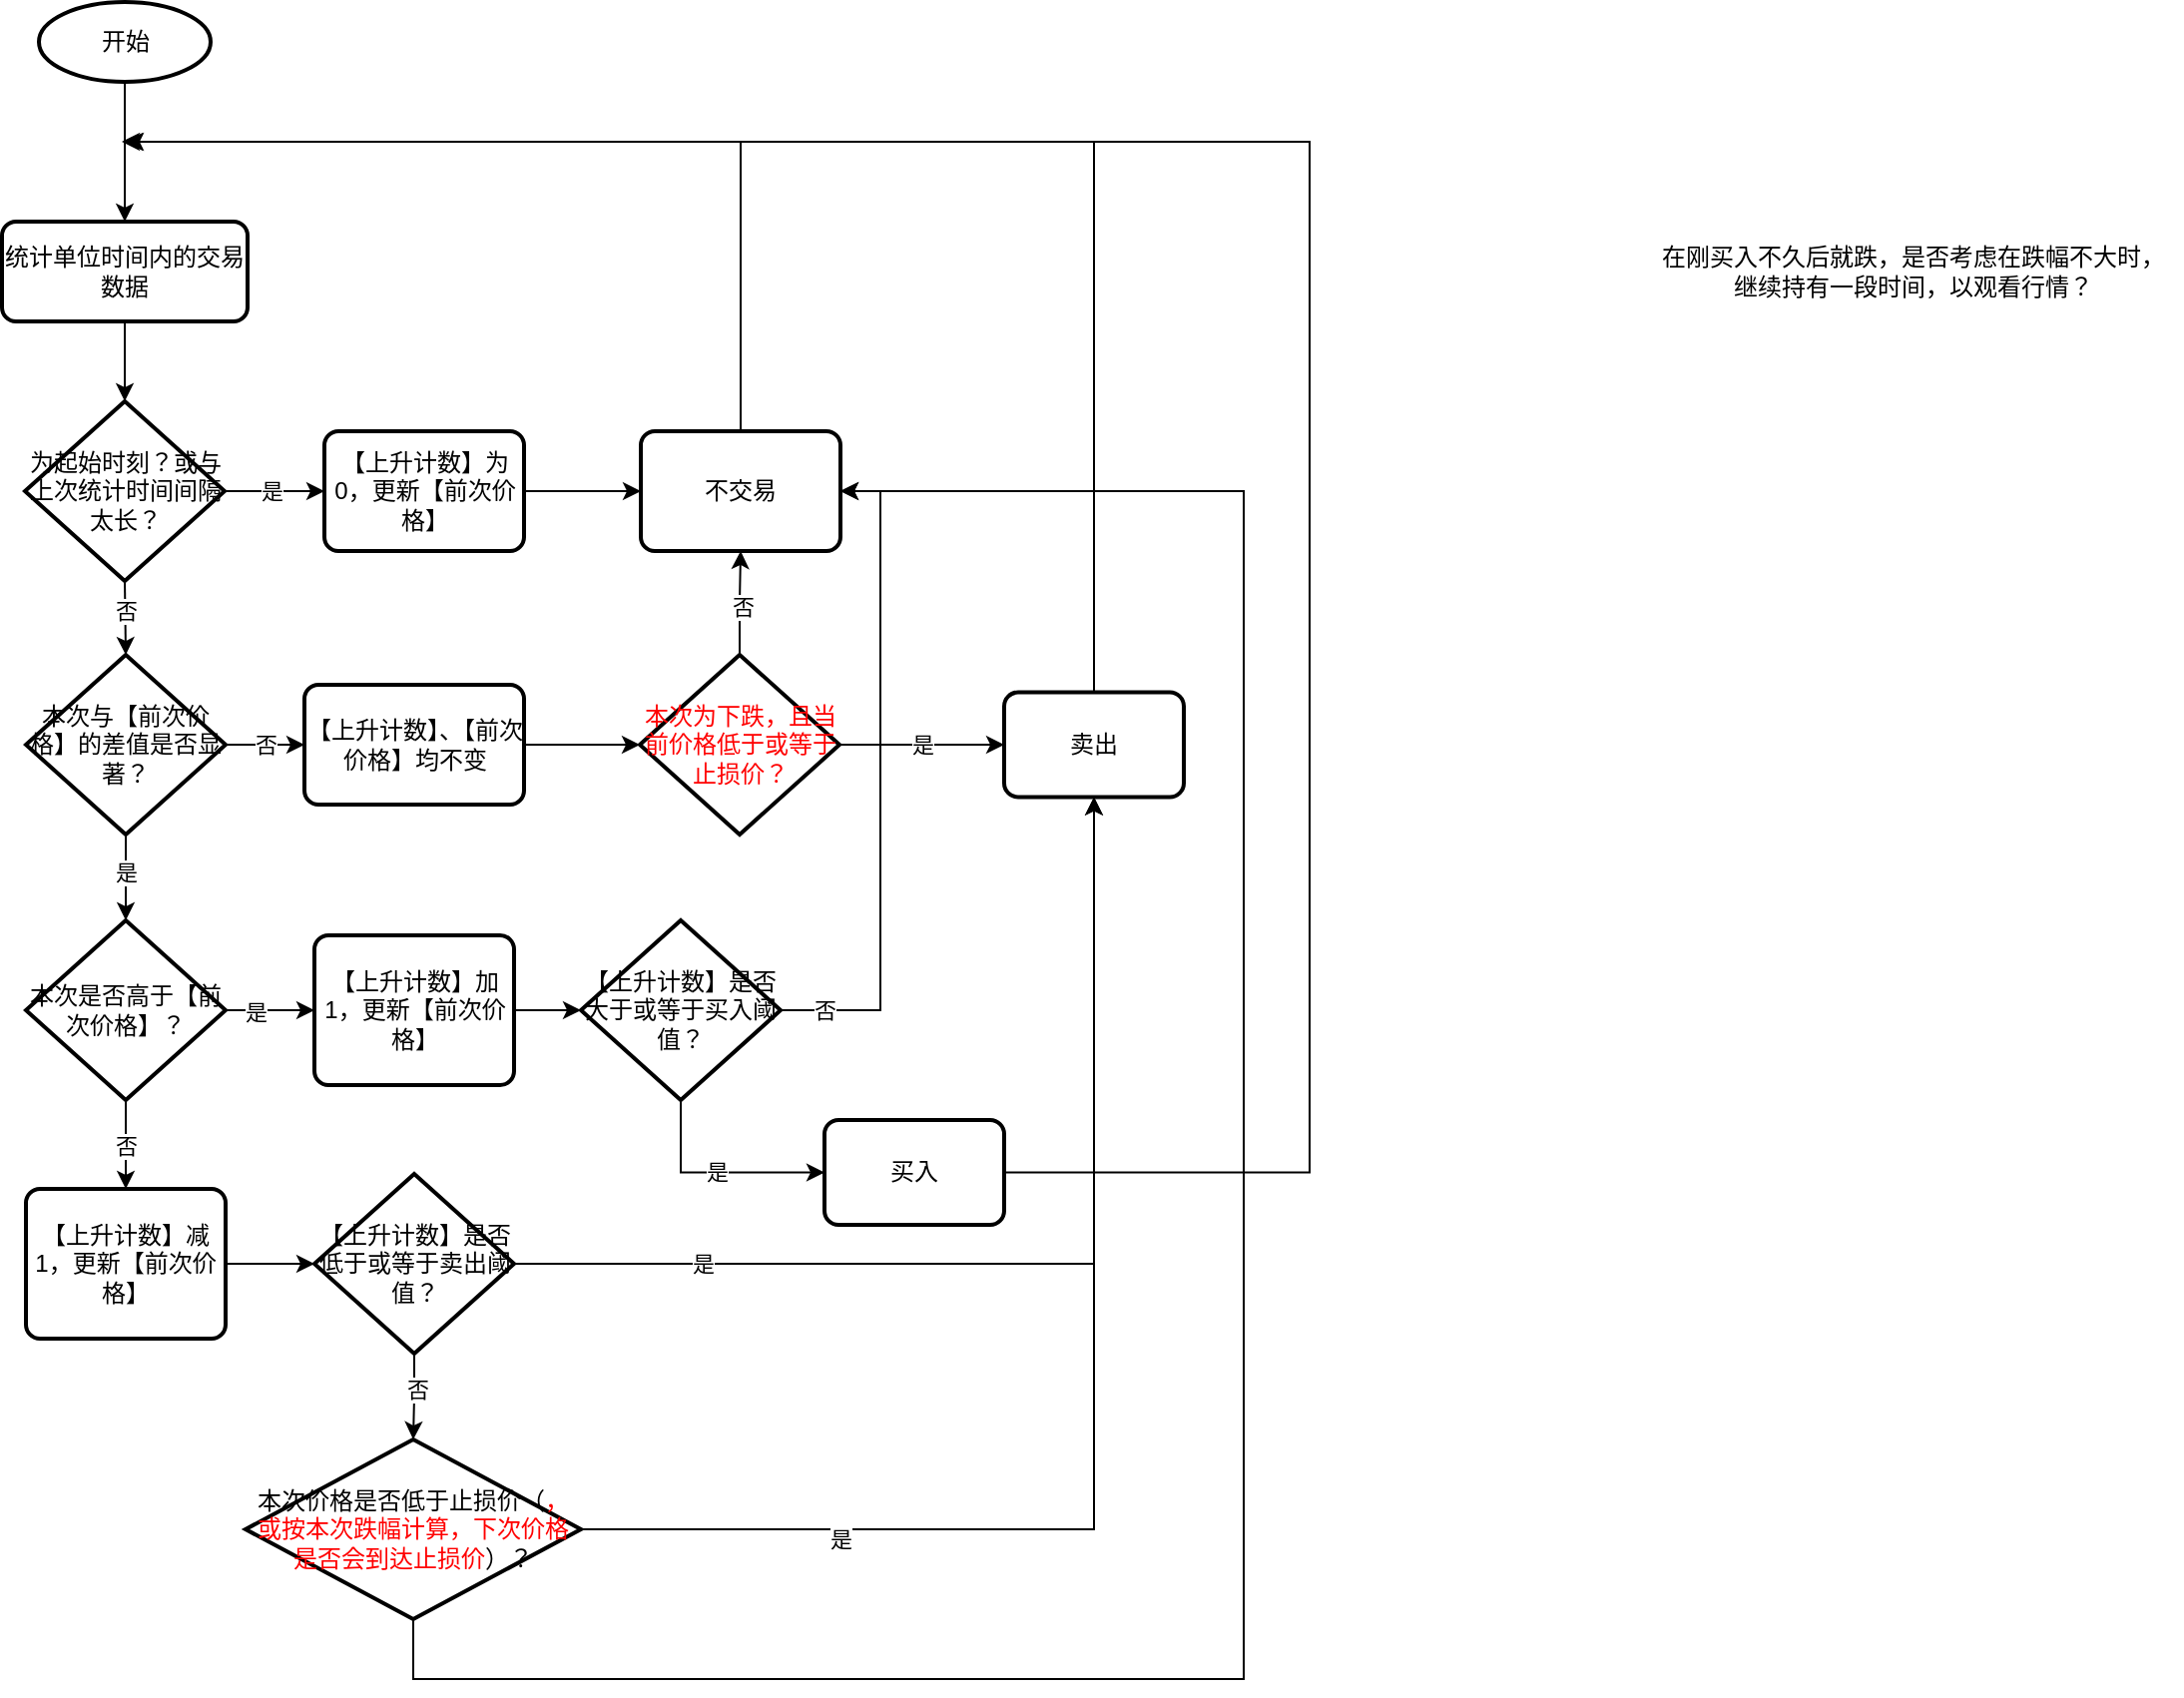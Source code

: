 <mxfile version="14.8.4" type="github">
  <diagram id="2ZFNNBM-ACg8ZISX8_SK" name="Page-1">
    <mxGraphModel dx="1361" dy="631" grid="1" gridSize="10" guides="1" tooltips="1" connect="1" arrows="1" fold="1" page="1" pageScale="1" pageWidth="1200" pageHeight="1920" math="0" shadow="0">
      <root>
        <mxCell id="0" />
        <mxCell id="1" parent="0" />
        <mxCell id="_Ceq1OB2dmYE29qhMk_X-7" style="edgeStyle=orthogonalEdgeStyle;rounded=0;orthogonalLoop=1;jettySize=auto;html=1;exitX=0.5;exitY=1;exitDx=0;exitDy=0;exitPerimeter=0;" parent="1" source="_Ceq1OB2dmYE29qhMk_X-1" target="_Ceq1OB2dmYE29qhMk_X-2" edge="1">
          <mxGeometry relative="1" as="geometry" />
        </mxCell>
        <mxCell id="_Ceq1OB2dmYE29qhMk_X-1" value="开始" style="strokeWidth=2;html=1;shape=mxgraph.flowchart.start_1;whiteSpace=wrap;" parent="1" vertex="1">
          <mxGeometry x="36.5" y="40" width="86" height="40" as="geometry" />
        </mxCell>
        <mxCell id="_Ceq1OB2dmYE29qhMk_X-8" style="edgeStyle=orthogonalEdgeStyle;rounded=0;orthogonalLoop=1;jettySize=auto;html=1;exitX=0.5;exitY=1;exitDx=0;exitDy=0;entryX=0.5;entryY=0;entryDx=0;entryDy=0;entryPerimeter=0;" parent="1" source="_Ceq1OB2dmYE29qhMk_X-2" target="_Ceq1OB2dmYE29qhMk_X-3" edge="1">
          <mxGeometry relative="1" as="geometry" />
        </mxCell>
        <mxCell id="_Ceq1OB2dmYE29qhMk_X-2" value="统计单位时间内的交易数据" style="rounded=1;whiteSpace=wrap;html=1;absoluteArcSize=1;arcSize=14;strokeWidth=2;" parent="1" vertex="1">
          <mxGeometry x="18" y="150" width="123" height="50" as="geometry" />
        </mxCell>
        <mxCell id="_Ceq1OB2dmYE29qhMk_X-5" style="edgeStyle=orthogonalEdgeStyle;rounded=0;orthogonalLoop=1;jettySize=auto;html=1;exitX=1;exitY=0.5;exitDx=0;exitDy=0;exitPerimeter=0;entryX=0;entryY=0.5;entryDx=0;entryDy=0;" parent="1" source="_Ceq1OB2dmYE29qhMk_X-3" target="_Ceq1OB2dmYE29qhMk_X-4" edge="1">
          <mxGeometry relative="1" as="geometry" />
        </mxCell>
        <mxCell id="_Ceq1OB2dmYE29qhMk_X-9" value="是" style="edgeLabel;html=1;align=center;verticalAlign=middle;resizable=0;points=[];" parent="_Ceq1OB2dmYE29qhMk_X-5" vertex="1" connectable="0">
          <mxGeometry x="-0.057" relative="1" as="geometry">
            <mxPoint as="offset" />
          </mxGeometry>
        </mxCell>
        <mxCell id="_Ceq1OB2dmYE29qhMk_X-11" style="edgeStyle=orthogonalEdgeStyle;rounded=0;orthogonalLoop=1;jettySize=auto;html=1;exitX=0.5;exitY=1;exitDx=0;exitDy=0;exitPerimeter=0;entryX=0.5;entryY=0;entryDx=0;entryDy=0;entryPerimeter=0;" parent="1" source="_Ceq1OB2dmYE29qhMk_X-3" target="_Ceq1OB2dmYE29qhMk_X-24" edge="1">
          <mxGeometry relative="1" as="geometry" />
        </mxCell>
        <mxCell id="_Ceq1OB2dmYE29qhMk_X-12" value="否" style="edgeLabel;html=1;align=center;verticalAlign=middle;resizable=0;points=[];" parent="_Ceq1OB2dmYE29qhMk_X-11" vertex="1" connectable="0">
          <mxGeometry x="-0.2" relative="1" as="geometry">
            <mxPoint as="offset" />
          </mxGeometry>
        </mxCell>
        <mxCell id="_Ceq1OB2dmYE29qhMk_X-3" value="为起始时刻？或与上次统计时间间隔太长？" style="strokeWidth=2;html=1;shape=mxgraph.flowchart.decision;whiteSpace=wrap;" parent="1" vertex="1">
          <mxGeometry x="29.5" y="240" width="100" height="90" as="geometry" />
        </mxCell>
        <mxCell id="_Ceq1OB2dmYE29qhMk_X-6" style="edgeStyle=orthogonalEdgeStyle;rounded=0;orthogonalLoop=1;jettySize=auto;html=1;exitX=0.5;exitY=0;exitDx=0;exitDy=0;" parent="1" source="_Ceq1OB2dmYE29qhMk_X-17" edge="1">
          <mxGeometry relative="1" as="geometry">
            <mxPoint x="79.5" y="110" as="targetPoint" />
            <Array as="points">
              <mxPoint x="388" y="110" />
            </Array>
          </mxGeometry>
        </mxCell>
        <mxCell id="_Ceq1OB2dmYE29qhMk_X-18" style="edgeStyle=orthogonalEdgeStyle;rounded=0;orthogonalLoop=1;jettySize=auto;html=1;exitX=1;exitY=0.5;exitDx=0;exitDy=0;entryX=0;entryY=0.5;entryDx=0;entryDy=0;" parent="1" source="_Ceq1OB2dmYE29qhMk_X-4" target="_Ceq1OB2dmYE29qhMk_X-17" edge="1">
          <mxGeometry relative="1" as="geometry" />
        </mxCell>
        <mxCell id="_Ceq1OB2dmYE29qhMk_X-4" value="【上升计数】为0，更新【前次价格】" style="rounded=1;whiteSpace=wrap;html=1;absoluteArcSize=1;arcSize=14;strokeWidth=2;" parent="1" vertex="1">
          <mxGeometry x="179.5" y="255" width="100" height="60" as="geometry" />
        </mxCell>
        <mxCell id="_Ceq1OB2dmYE29qhMk_X-17" value="不交易" style="rounded=1;whiteSpace=wrap;html=1;absoluteArcSize=1;arcSize=14;strokeWidth=2;" parent="1" vertex="1">
          <mxGeometry x="338" y="255" width="100" height="60" as="geometry" />
        </mxCell>
        <mxCell id="_Ceq1OB2dmYE29qhMk_X-29" value="否" style="edgeStyle=orthogonalEdgeStyle;rounded=0;orthogonalLoop=1;jettySize=auto;html=1;exitX=1;exitY=0.5;exitDx=0;exitDy=0;exitPerimeter=0;entryX=0;entryY=0.5;entryDx=0;entryDy=0;" parent="1" source="_Ceq1OB2dmYE29qhMk_X-24" target="_Ceq1OB2dmYE29qhMk_X-28" edge="1">
          <mxGeometry relative="1" as="geometry" />
        </mxCell>
        <mxCell id="_Ceq1OB2dmYE29qhMk_X-50" style="edgeStyle=orthogonalEdgeStyle;rounded=0;orthogonalLoop=1;jettySize=auto;html=1;exitX=0.5;exitY=1;exitDx=0;exitDy=0;exitPerimeter=0;entryX=0.5;entryY=0;entryDx=0;entryDy=0;entryPerimeter=0;" parent="1" source="_Ceq1OB2dmYE29qhMk_X-24" target="_Ceq1OB2dmYE29qhMk_X-32" edge="1">
          <mxGeometry relative="1" as="geometry">
            <mxPoint x="140" y="487" as="sourcePoint" />
            <mxPoint x="79.5" y="495" as="targetPoint" />
          </mxGeometry>
        </mxCell>
        <mxCell id="_Ceq1OB2dmYE29qhMk_X-51" value="是" style="edgeLabel;html=1;align=center;verticalAlign=middle;resizable=0;points=[];" parent="_Ceq1OB2dmYE29qhMk_X-50" vertex="1" connectable="0">
          <mxGeometry x="-0.081" y="1" relative="1" as="geometry">
            <mxPoint x="-1" y="-1" as="offset" />
          </mxGeometry>
        </mxCell>
        <mxCell id="_Ceq1OB2dmYE29qhMk_X-24" value="本次与【前次价格】的差值是否显著？" style="strokeWidth=2;html=1;shape=mxgraph.flowchart.decision;whiteSpace=wrap;" parent="1" vertex="1">
          <mxGeometry x="30" y="367" width="100" height="90" as="geometry" />
        </mxCell>
        <mxCell id="_Ceq1OB2dmYE29qhMk_X-31" style="edgeStyle=orthogonalEdgeStyle;rounded=0;orthogonalLoop=1;jettySize=auto;html=1;exitX=1;exitY=0.5;exitDx=0;exitDy=0;entryX=0;entryY=0.5;entryDx=0;entryDy=0;entryPerimeter=0;" parent="1" source="_Ceq1OB2dmYE29qhMk_X-28" target="_Ceq1OB2dmYE29qhMk_X-95" edge="1">
          <mxGeometry relative="1" as="geometry">
            <mxPoint x="448" y="290" as="targetPoint" />
          </mxGeometry>
        </mxCell>
        <mxCell id="_Ceq1OB2dmYE29qhMk_X-28" value="【上升计数】、【前次价格】均不变" style="rounded=1;whiteSpace=wrap;html=1;absoluteArcSize=1;arcSize=14;strokeWidth=2;" parent="1" vertex="1">
          <mxGeometry x="169.5" y="382" width="110" height="60" as="geometry" />
        </mxCell>
        <mxCell id="_Ceq1OB2dmYE29qhMk_X-36" style="edgeStyle=orthogonalEdgeStyle;rounded=0;orthogonalLoop=1;jettySize=auto;html=1;exitX=1;exitY=0.5;exitDx=0;exitDy=0;exitPerimeter=0;entryX=0;entryY=0.5;entryDx=0;entryDy=0;" parent="1" source="_Ceq1OB2dmYE29qhMk_X-32" target="_Ceq1OB2dmYE29qhMk_X-35" edge="1">
          <mxGeometry relative="1" as="geometry" />
        </mxCell>
        <mxCell id="_Ceq1OB2dmYE29qhMk_X-37" value="是" style="edgeLabel;html=1;align=center;verticalAlign=middle;resizable=0;points=[];" parent="_Ceq1OB2dmYE29qhMk_X-36" vertex="1" connectable="0">
          <mxGeometry x="-0.346" y="-1" relative="1" as="geometry">
            <mxPoint as="offset" />
          </mxGeometry>
        </mxCell>
        <mxCell id="_Ceq1OB2dmYE29qhMk_X-46" value="否" style="edgeStyle=orthogonalEdgeStyle;rounded=0;orthogonalLoop=1;jettySize=auto;html=1;exitX=0.5;exitY=1;exitDx=0;exitDy=0;exitPerimeter=0;" parent="1" source="_Ceq1OB2dmYE29qhMk_X-32" target="_Ceq1OB2dmYE29qhMk_X-45" edge="1">
          <mxGeometry relative="1" as="geometry" />
        </mxCell>
        <mxCell id="_Ceq1OB2dmYE29qhMk_X-32" value="本次是否高于【前次价格】？" style="strokeWidth=2;html=1;shape=mxgraph.flowchart.decision;whiteSpace=wrap;" parent="1" vertex="1">
          <mxGeometry x="30" y="500" width="100" height="90" as="geometry" />
        </mxCell>
        <mxCell id="_Ceq1OB2dmYE29qhMk_X-39" value="" style="edgeStyle=orthogonalEdgeStyle;rounded=0;orthogonalLoop=1;jettySize=auto;html=1;exitX=1;exitY=0.5;exitDx=0;exitDy=0;entryX=0;entryY=0.5;entryDx=0;entryDy=0;entryPerimeter=0;" parent="1" source="_Ceq1OB2dmYE29qhMk_X-35" target="_Ceq1OB2dmYE29qhMk_X-38" edge="1">
          <mxGeometry relative="1" as="geometry" />
        </mxCell>
        <mxCell id="_Ceq1OB2dmYE29qhMk_X-35" value="【上升计数】加1，更新【前次价格】" style="rounded=1;whiteSpace=wrap;html=1;absoluteArcSize=1;arcSize=14;strokeWidth=2;" parent="1" vertex="1">
          <mxGeometry x="174.5" y="507.5" width="100" height="75" as="geometry" />
        </mxCell>
        <mxCell id="_Ceq1OB2dmYE29qhMk_X-40" style="edgeStyle=orthogonalEdgeStyle;rounded=0;orthogonalLoop=1;jettySize=auto;html=1;exitX=1;exitY=0.5;exitDx=0;exitDy=0;exitPerimeter=0;entryX=1;entryY=0.5;entryDx=0;entryDy=0;" parent="1" source="_Ceq1OB2dmYE29qhMk_X-38" target="_Ceq1OB2dmYE29qhMk_X-17" edge="1">
          <mxGeometry relative="1" as="geometry">
            <Array as="points">
              <mxPoint x="458" y="545" />
              <mxPoint x="458" y="285" />
            </Array>
          </mxGeometry>
        </mxCell>
        <mxCell id="_Ceq1OB2dmYE29qhMk_X-41" value="否" style="edgeLabel;html=1;align=center;verticalAlign=middle;resizable=0;points=[];" parent="_Ceq1OB2dmYE29qhMk_X-40" vertex="1" connectable="0">
          <mxGeometry x="-0.264" y="-1" relative="1" as="geometry">
            <mxPoint x="-29" y="71" as="offset" />
          </mxGeometry>
        </mxCell>
        <mxCell id="_Ceq1OB2dmYE29qhMk_X-43" value="是" style="edgeStyle=orthogonalEdgeStyle;rounded=0;orthogonalLoop=1;jettySize=auto;html=1;exitX=0.5;exitY=1;exitDx=0;exitDy=0;exitPerimeter=0;entryX=0;entryY=0.5;entryDx=0;entryDy=0;" parent="1" source="_Ceq1OB2dmYE29qhMk_X-38" target="_Ceq1OB2dmYE29qhMk_X-42" edge="1">
          <mxGeometry relative="1" as="geometry" />
        </mxCell>
        <mxCell id="_Ceq1OB2dmYE29qhMk_X-38" value="【上升计数】是否大于或等于买入阈值？" style="strokeWidth=2;html=1;shape=mxgraph.flowchart.decision;whiteSpace=wrap;" parent="1" vertex="1">
          <mxGeometry x="308" y="500" width="100" height="90" as="geometry" />
        </mxCell>
        <mxCell id="_Ceq1OB2dmYE29qhMk_X-44" style="edgeStyle=orthogonalEdgeStyle;rounded=0;orthogonalLoop=1;jettySize=auto;html=1;exitX=1;exitY=0.5;exitDx=0;exitDy=0;" parent="1" source="_Ceq1OB2dmYE29qhMk_X-42" edge="1">
          <mxGeometry relative="1" as="geometry">
            <mxPoint x="78" y="110" as="targetPoint" />
            <Array as="points">
              <mxPoint x="673" y="626" />
              <mxPoint x="673" y="110" />
            </Array>
          </mxGeometry>
        </mxCell>
        <mxCell id="_Ceq1OB2dmYE29qhMk_X-42" value="买入" style="rounded=1;whiteSpace=wrap;html=1;absoluteArcSize=1;arcSize=14;strokeWidth=2;" parent="1" vertex="1">
          <mxGeometry x="430" y="600" width="90" height="52.5" as="geometry" />
        </mxCell>
        <mxCell id="_Ceq1OB2dmYE29qhMk_X-47" style="edgeStyle=orthogonalEdgeStyle;rounded=0;orthogonalLoop=1;jettySize=auto;html=1;entryX=0.5;entryY=1;entryDx=0;entryDy=0;exitX=1;exitY=0.5;exitDx=0;exitDy=0;exitPerimeter=0;" parent="1" source="9dohXg2FG20YzdyysSwt-2" target="_Ceq1OB2dmYE29qhMk_X-99" edge="1">
          <mxGeometry relative="1" as="geometry">
            <mxPoint x="758" y="280" as="targetPoint" />
            <mxPoint x="270" y="730" as="sourcePoint" />
            <Array as="points">
              <mxPoint x="565" y="672" />
            </Array>
          </mxGeometry>
        </mxCell>
        <mxCell id="_Ceq1OB2dmYE29qhMk_X-81" value="是" style="edgeLabel;html=1;align=center;verticalAlign=middle;resizable=0;points=[];" parent="_Ceq1OB2dmYE29qhMk_X-47" vertex="1" connectable="0">
          <mxGeometry x="-0.784" relative="1" as="geometry">
            <mxPoint x="38" as="offset" />
          </mxGeometry>
        </mxCell>
        <mxCell id="_Ceq1OB2dmYE29qhMk_X-80" style="edgeStyle=orthogonalEdgeStyle;rounded=0;orthogonalLoop=1;jettySize=auto;html=1;exitX=0.5;exitY=1;exitDx=0;exitDy=0;entryX=0.5;entryY=0;entryDx=0;entryDy=0;entryPerimeter=0;exitPerimeter=0;" parent="1" source="9dohXg2FG20YzdyysSwt-2" target="_Ceq1OB2dmYE29qhMk_X-78" edge="1">
          <mxGeometry relative="1" as="geometry" />
        </mxCell>
        <mxCell id="9dohXg2FG20YzdyysSwt-4" value="否" style="edgeLabel;html=1;align=center;verticalAlign=middle;resizable=0;points=[];" vertex="1" connectable="0" parent="_Ceq1OB2dmYE29qhMk_X-80">
          <mxGeometry x="-0.178" y="1" relative="1" as="geometry">
            <mxPoint as="offset" />
          </mxGeometry>
        </mxCell>
        <mxCell id="9dohXg2FG20YzdyysSwt-3" style="edgeStyle=orthogonalEdgeStyle;rounded=0;orthogonalLoop=1;jettySize=auto;html=1;exitX=1;exitY=0.5;exitDx=0;exitDy=0;entryX=0;entryY=0.5;entryDx=0;entryDy=0;entryPerimeter=0;" edge="1" parent="1" source="_Ceq1OB2dmYE29qhMk_X-45" target="9dohXg2FG20YzdyysSwt-2">
          <mxGeometry relative="1" as="geometry" />
        </mxCell>
        <mxCell id="_Ceq1OB2dmYE29qhMk_X-45" value="【上升计数】减1，更新【前次价格】" style="rounded=1;whiteSpace=wrap;html=1;absoluteArcSize=1;arcSize=14;strokeWidth=2;" parent="1" vertex="1">
          <mxGeometry x="30" y="634.5" width="100" height="75" as="geometry" />
        </mxCell>
        <mxCell id="_Ceq1OB2dmYE29qhMk_X-83" style="edgeStyle=orthogonalEdgeStyle;rounded=0;orthogonalLoop=1;jettySize=auto;html=1;exitX=1;exitY=0.5;exitDx=0;exitDy=0;exitPerimeter=0;entryX=0.5;entryY=1;entryDx=0;entryDy=0;" parent="1" source="_Ceq1OB2dmYE29qhMk_X-78" target="_Ceq1OB2dmYE29qhMk_X-99" edge="1">
          <mxGeometry relative="1" as="geometry" />
        </mxCell>
        <mxCell id="_Ceq1OB2dmYE29qhMk_X-84" value="是" style="edgeLabel;html=1;align=center;verticalAlign=middle;resizable=0;points=[];" parent="_Ceq1OB2dmYE29qhMk_X-83" vertex="1" connectable="0">
          <mxGeometry x="-0.035" relative="1" as="geometry">
            <mxPoint x="-127" y="49" as="offset" />
          </mxGeometry>
        </mxCell>
        <mxCell id="9dohXg2FG20YzdyysSwt-5" style="edgeStyle=orthogonalEdgeStyle;rounded=0;orthogonalLoop=1;jettySize=auto;html=1;exitX=0.5;exitY=1;exitDx=0;exitDy=0;exitPerimeter=0;entryX=1;entryY=0.5;entryDx=0;entryDy=0;" edge="1" parent="1" source="_Ceq1OB2dmYE29qhMk_X-78" target="_Ceq1OB2dmYE29qhMk_X-17">
          <mxGeometry relative="1" as="geometry">
            <mxPoint x="510" y="300" as="targetPoint" />
            <Array as="points">
              <mxPoint x="224" y="880" />
              <mxPoint x="640" y="880" />
              <mxPoint x="640" y="285" />
            </Array>
          </mxGeometry>
        </mxCell>
        <mxCell id="_Ceq1OB2dmYE29qhMk_X-78" value="本次价格是否低于止损价（&lt;font color=&quot;#ff0000&quot;&gt;，或按本次跌幅计算，下次价格是否会到达止损价&lt;/font&gt;）？" style="strokeWidth=2;html=1;shape=mxgraph.flowchart.decision;whiteSpace=wrap;" parent="1" vertex="1">
          <mxGeometry x="140" y="760" width="168" height="90" as="geometry" />
        </mxCell>
        <mxCell id="_Ceq1OB2dmYE29qhMk_X-97" style="edgeStyle=orthogonalEdgeStyle;rounded=0;orthogonalLoop=1;jettySize=auto;html=1;exitX=0.5;exitY=0;exitDx=0;exitDy=0;exitPerimeter=0;" parent="1" source="_Ceq1OB2dmYE29qhMk_X-95" target="_Ceq1OB2dmYE29qhMk_X-17" edge="1">
          <mxGeometry relative="1" as="geometry" />
        </mxCell>
        <mxCell id="_Ceq1OB2dmYE29qhMk_X-98" value="否" style="edgeLabel;html=1;align=center;verticalAlign=middle;resizable=0;points=[];" parent="_Ceq1OB2dmYE29qhMk_X-97" vertex="1" connectable="0">
          <mxGeometry x="-0.086" relative="1" as="geometry">
            <mxPoint x="1" as="offset" />
          </mxGeometry>
        </mxCell>
        <mxCell id="_Ceq1OB2dmYE29qhMk_X-100" value="是" style="edgeStyle=orthogonalEdgeStyle;rounded=0;orthogonalLoop=1;jettySize=auto;html=1;exitX=1;exitY=0.5;exitDx=0;exitDy=0;exitPerimeter=0;" parent="1" source="_Ceq1OB2dmYE29qhMk_X-95" target="_Ceq1OB2dmYE29qhMk_X-99" edge="1">
          <mxGeometry relative="1" as="geometry" />
        </mxCell>
        <mxCell id="_Ceq1OB2dmYE29qhMk_X-95" value="本次为下跌，且当前价格低于或等于止损价？" style="strokeWidth=2;html=1;shape=mxgraph.flowchart.decision;whiteSpace=wrap;fontColor=#FF0000;" parent="1" vertex="1">
          <mxGeometry x="337.5" y="367" width="100" height="90" as="geometry" />
        </mxCell>
        <mxCell id="_Ceq1OB2dmYE29qhMk_X-101" style="edgeStyle=orthogonalEdgeStyle;rounded=0;orthogonalLoop=1;jettySize=auto;html=1;exitX=0.5;exitY=0;exitDx=0;exitDy=0;" parent="1" source="_Ceq1OB2dmYE29qhMk_X-99" edge="1">
          <mxGeometry relative="1" as="geometry">
            <mxPoint x="80" y="110" as="targetPoint" />
            <Array as="points">
              <mxPoint x="565" y="110" />
            </Array>
          </mxGeometry>
        </mxCell>
        <mxCell id="_Ceq1OB2dmYE29qhMk_X-99" value="卖出" style="rounded=1;whiteSpace=wrap;html=1;absoluteArcSize=1;arcSize=14;strokeWidth=2;" parent="1" vertex="1">
          <mxGeometry x="520" y="385.75" width="90" height="52.5" as="geometry" />
        </mxCell>
        <mxCell id="_Ceq1OB2dmYE29qhMk_X-103" value="在刚买入不久后就跌，是否考虑在跌幅不大时，&lt;br&gt;继续持有一段时间，以观看行情？" style="text;html=1;align=center;verticalAlign=middle;resizable=0;points=[];autosize=1;strokeColor=none;" parent="1" vertex="1">
          <mxGeometry x="840" y="160" width="270" height="30" as="geometry" />
        </mxCell>
        <mxCell id="9dohXg2FG20YzdyysSwt-2" value="【上升计数】是否低于或等于卖出阈值？" style="strokeWidth=2;html=1;shape=mxgraph.flowchart.decision;whiteSpace=wrap;" vertex="1" parent="1">
          <mxGeometry x="174.5" y="627" width="100" height="90" as="geometry" />
        </mxCell>
      </root>
    </mxGraphModel>
  </diagram>
</mxfile>

